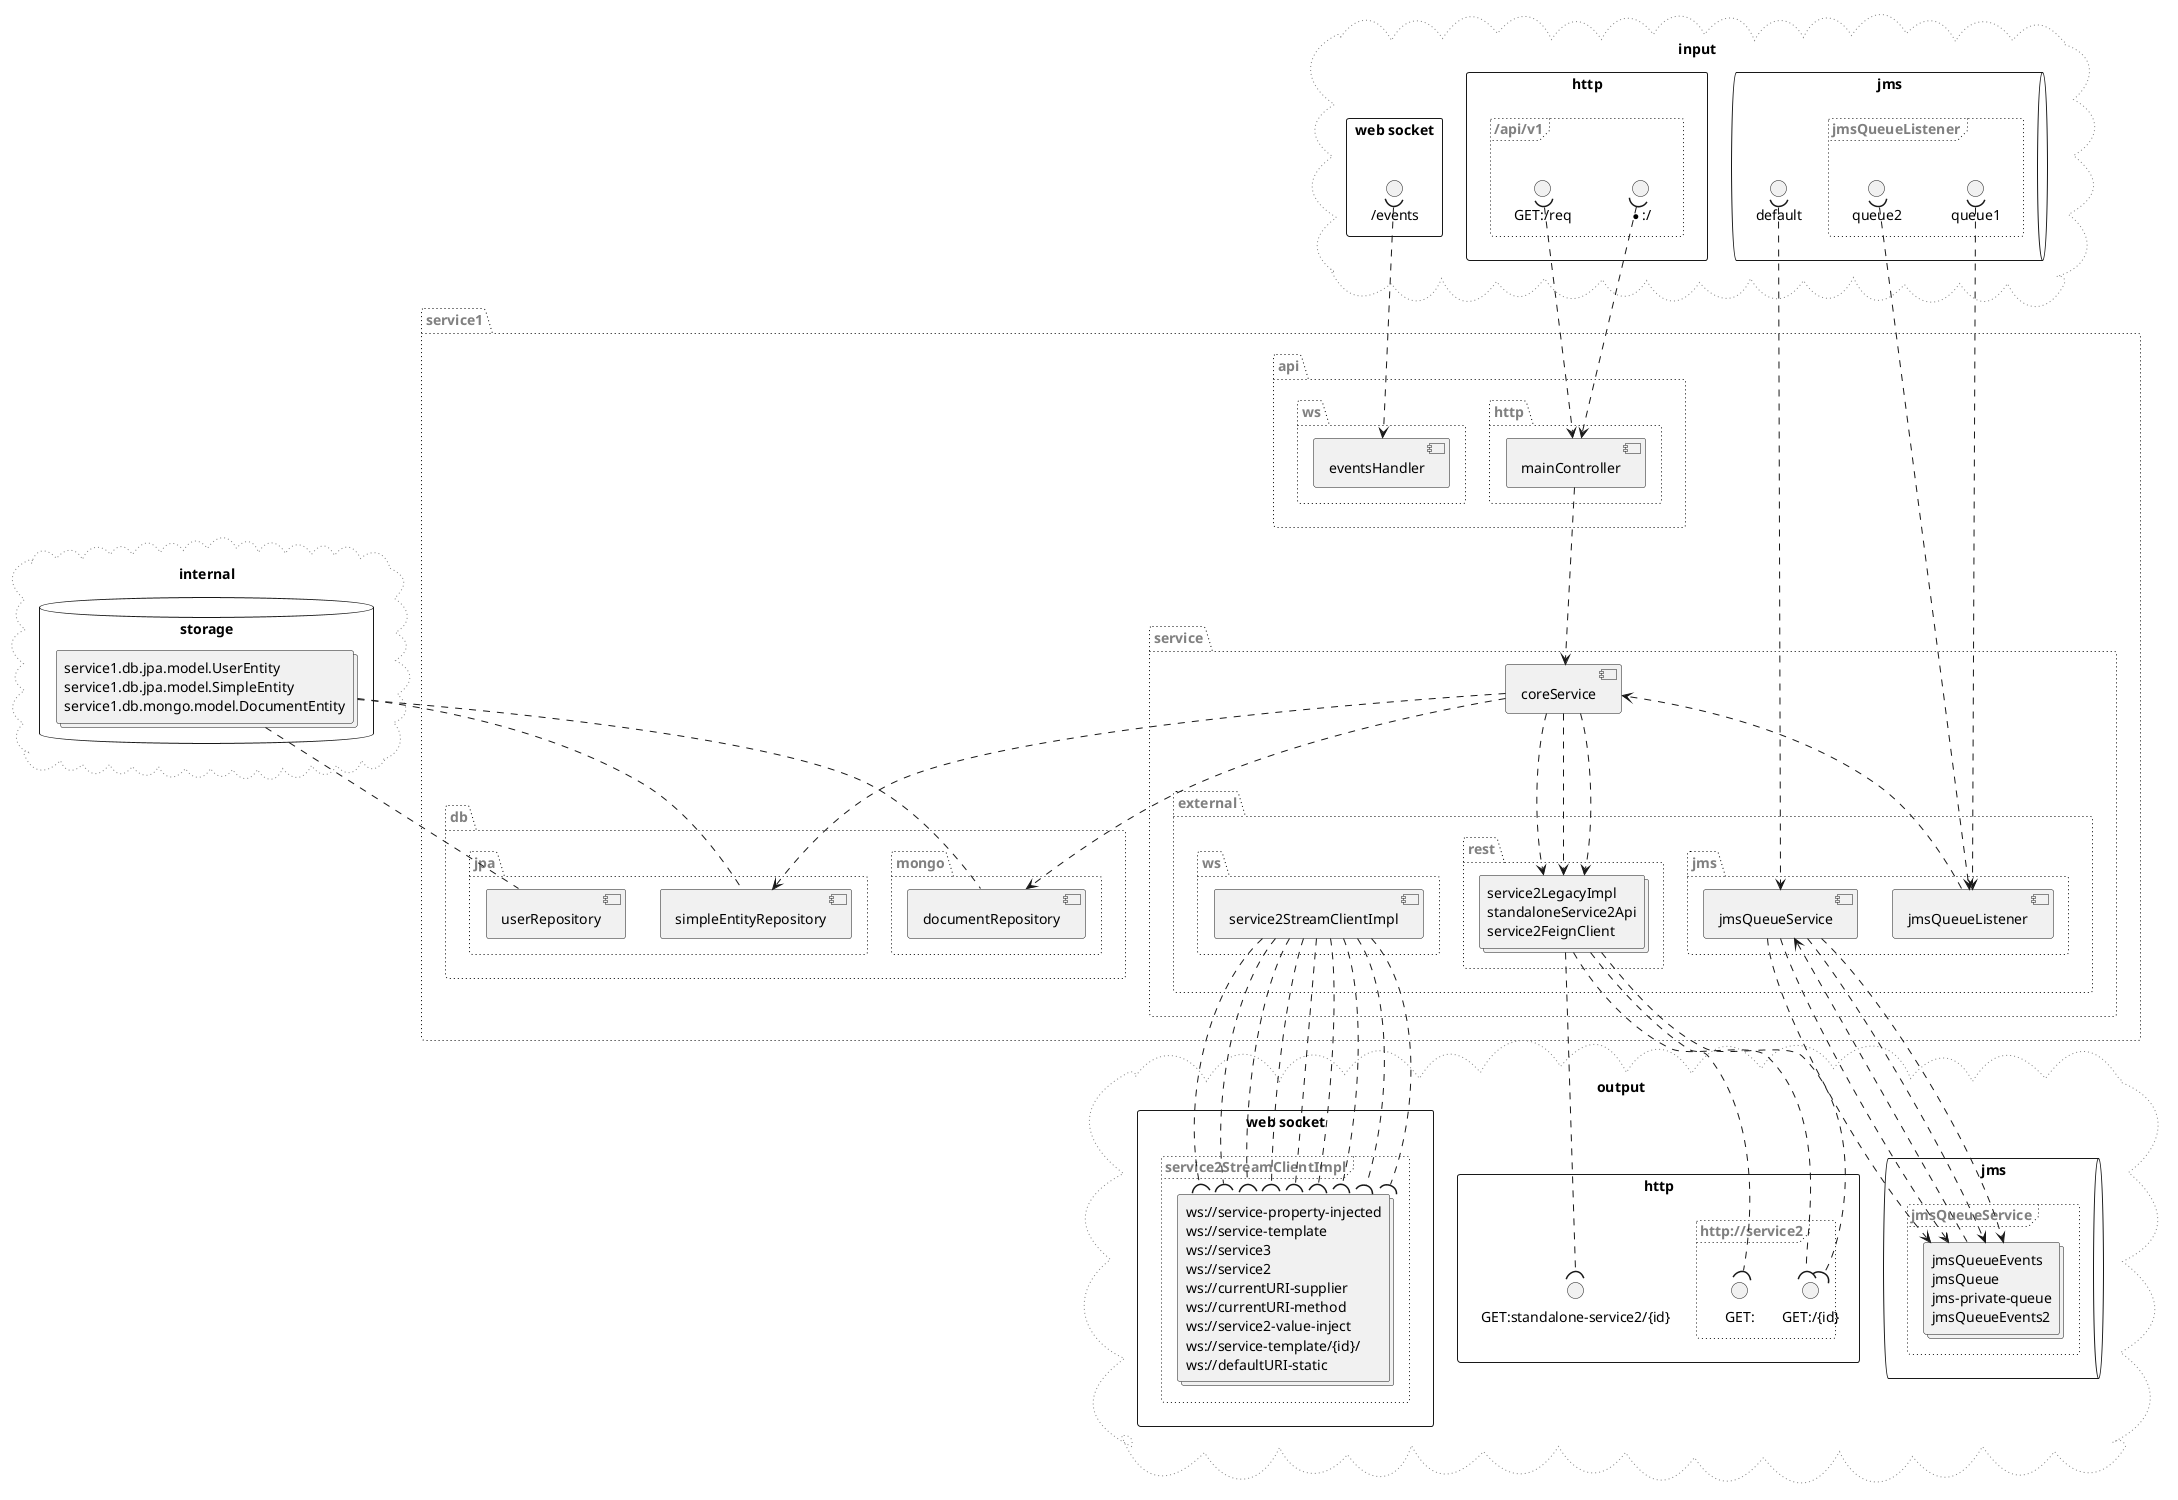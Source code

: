 @startuml
package "service1" as service1 #line.dotted;text:gray {
  package "api" as service1.api #line.dotted;text:gray {
    package "http" as service1.api.http #line.dotted;text:gray {
      component mainController as mainController
    }
    package "ws" as service1.api.ws #line.dotted;text:gray {
      component eventsHandler as eventsHandler
    }
  }
  package "service" as service1.service #line.dotted;text:gray {
    component coreService as coreService
    package "external" as service1.service.external #line.dotted;text:gray {
      package "jms" as service1.service.external.jms #line.dotted;text:gray {
        component jmsQueueListener as jmsQueueListener
        component jmsQueueService as jmsQueueService
      }
      package "rest" as service1.service.external.rest #line.dotted;text:gray {
        collections "service2LegacyImpl\n\
standaloneService2Api\n\
service2FeignClient" as service1.service.external.rest.components
      }
      package "ws" as service1.service.external.ws #line.dotted;text:gray {
        component service2StreamClientImpl as service2StreamClientImpl
      }
    }
  }
  package "db" as service1.db #line.dotted;text:gray {
    package "jpa" as service1.db.jpa #line.dotted;text:gray {
      component userRepository as userRepository
      component simpleEntityRepository as simpleEntityRepository
    }
    package "mongo" as service1.db.mongo #line.dotted;text:gray {
      component documentRepository as documentRepository
    }
  }
}
mainController ..> coreService
coreService ..> service1.service.external.rest.components
coreService ..> service1.service.external.rest.components
coreService ..> service1.service.external.rest.components
coreService ..> simpleEntityRepository
coreService ..> documentRepository
jmsQueueListener ..> coreService
cloud "internal" as internal #line.dotted;line:gray; {
  database "storage" as internal.storage {
    collections "service1.db.jpa.model.UserEntity\n\
service1.db.jpa.model.SimpleEntity\n\
service1.db.mongo.model.DocumentEntity" as internal.storage.interfaces
    internal.storage.interfaces .. userRepository
    internal.storage.interfaces .. simpleEntityRepository
    internal.storage.interfaces .. documentRepository
  }
}
cloud "input" as input #line.dotted;line:gray; {
  rectangle "http" as input.http {
    frame "/api/v1" #line.dotted;text:gray {
      interface "*:/" as in....api.v1.
      in....api.v1. )..> mainController
      interface "GET:/req" as in.GET..api.v1.req
      in.GET..api.v1.req )..> mainController
    }
  }
  rectangle "web socket" as input.websocket {
    interface "/events" as in
    in )..> eventsHandler
  }
  queue "jms" as input.jms {
    interface "default" as in.default.in
    in.default.in )..> jmsQueueService
    frame "jmsQueueListener" as input.jms.jms.jmsQueueListener #line.dotted;text:gray {
      interface "queue2" as in.queue2.in
      in.queue2.in )..> jmsQueueListener
      interface "queue1" as in.queue1.in
      in.queue1.in )..> jmsQueueListener
    }
  }
}
cloud "output" as output #line.dotted;line:gray; {
  rectangle "http" as output.http {
    interface "GET:standalone-service2/{id}" as out.GET.standalone.service2..id.
    service1.service.external.rest.components ..( out.GET.standalone.service2..id.
    frame "http://service2" #line.dotted;text:gray {
      interface "GET:/{id}" as out.GET.http...service2..id.
      service1.service.external.rest.components ..( out.GET.http...service2..id.
      service1.service.external.rest.components ..( out.GET.http...service2..id.
      interface "GET:" as out.GET.http...service2
      service1.service.external.rest.components ..( out.GET.http...service2
    }
  }
  rectangle "web socket" as output.websocket {
    frame "service2StreamClientImpl" as output.websocket.websocket.service2StreamClientImpl #line.dotted;text:gray {
      collections "ws://service-property-injected\n\
ws://service-template\n\
ws://service3\n\
ws://service2\n\
ws://currentURI-supplier\n\
ws://currentURI-method\n\
ws://service2-value-inject\n\
ws://service-template/{id}/\n\
ws://defaultURI-static" as service2StreamClientImpl.interfaces
      service2StreamClientImpl ..( service2StreamClientImpl.interfaces
      service2StreamClientImpl ..( service2StreamClientImpl.interfaces
      service2StreamClientImpl ..( service2StreamClientImpl.interfaces
      service2StreamClientImpl ..( service2StreamClientImpl.interfaces
      service2StreamClientImpl ..( service2StreamClientImpl.interfaces
      service2StreamClientImpl ..( service2StreamClientImpl.interfaces
      service2StreamClientImpl ..( service2StreamClientImpl.interfaces
      service2StreamClientImpl ..( service2StreamClientImpl.interfaces
      service2StreamClientImpl ..( service2StreamClientImpl.interfaces
    }
  }
  queue "jms" as output.jms {
    frame "jmsQueueService" as output.jms.jms.jmsQueueService #line.dotted;text:gray {
      collections "jmsQueueEvents\n\
jmsQueue\n\
jms-private-queue\n\
jmsQueueEvents2" as jmsQueueService.interfaces
      jmsQueueService ..> jmsQueueService.interfaces
      jmsQueueService ..> jmsQueueService.interfaces
      jmsQueueService <.. jmsQueueService.interfaces
      jmsQueueService ..> jmsQueueService.interfaces
      jmsQueueService ..> jmsQueueService.interfaces
    }
  }
}
@enduml
